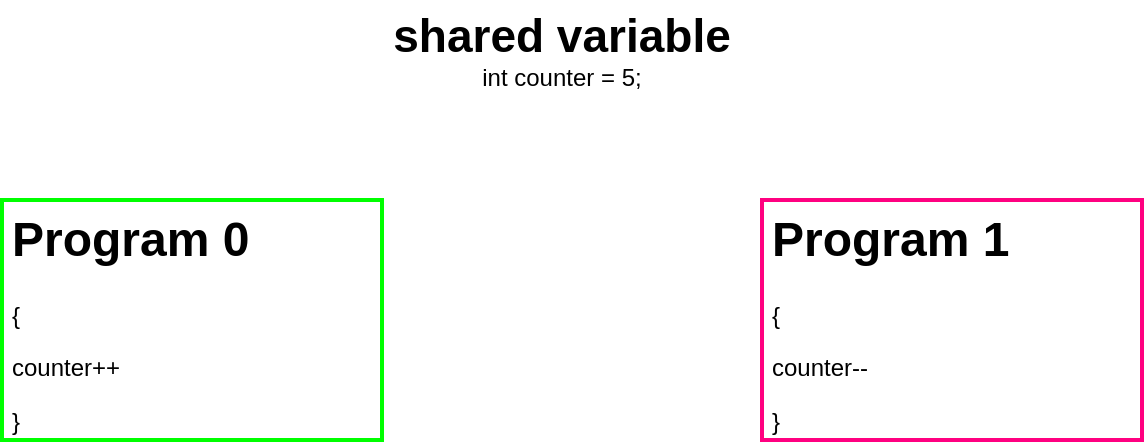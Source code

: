 <mxfile version="13.5.8" type="github">
  <diagram id="Qftj_Ea1jsQ4KlAfb1fA" name="Page-1">
    <mxGraphModel dx="2066" dy="1105" grid="1" gridSize="10" guides="1" tooltips="1" connect="1" arrows="1" fold="1" page="1" pageScale="1" pageWidth="827" pageHeight="1169" math="0" shadow="0">
      <root>
        <mxCell id="0" />
        <mxCell id="1" parent="0" />
        <mxCell id="xHG6-vlVzaJoteajogRv-1" value="&lt;h1&gt;Program 0&lt;/h1&gt;&lt;p&gt;{&lt;/p&gt;&lt;p&gt;counter++&lt;/p&gt;&lt;p&gt;}&lt;/p&gt;" style="text;html=1;fillColor=none;spacing=5;spacingTop=-20;whiteSpace=wrap;overflow=hidden;rounded=0;strokeColor=#00FF00;strokeWidth=2;" vertex="1" parent="1">
          <mxGeometry x="150" y="240" width="190" height="120" as="geometry" />
        </mxCell>
        <mxCell id="xHG6-vlVzaJoteajogRv-2" value="&lt;h1&gt;Program 1&lt;/h1&gt;&lt;p&gt;{&lt;/p&gt;&lt;p&gt;counter--&lt;/p&gt;&lt;p&gt;}&lt;/p&gt;" style="text;html=1;fillColor=none;spacing=5;spacingTop=-20;whiteSpace=wrap;overflow=hidden;rounded=0;strokeWidth=2;strokeColor=#FF0080;" vertex="1" parent="1">
          <mxGeometry x="530" y="240" width="190" height="120" as="geometry" />
        </mxCell>
        <mxCell id="xHG6-vlVzaJoteajogRv-3" value="&lt;font style=&quot;font-size: 23px&quot;&gt;&lt;b&gt;shared variable&lt;br&gt;&lt;/b&gt;&lt;/font&gt;int counter = 5;" style="text;html=1;strokeColor=none;fillColor=none;align=center;verticalAlign=middle;whiteSpace=wrap;rounded=0;" vertex="1" parent="1">
          <mxGeometry x="330" y="140" width="200" height="50" as="geometry" />
        </mxCell>
      </root>
    </mxGraphModel>
  </diagram>
</mxfile>
